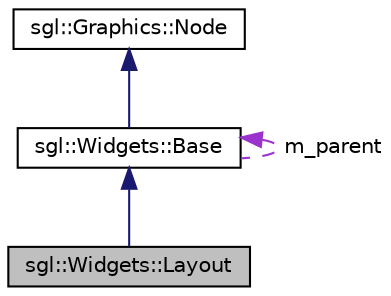 digraph "sgl::Widgets::Layout"
{
 // INTERACTIVE_SVG=YES
 // LATEX_PDF_SIZE
  edge [fontname="Helvetica",fontsize="10",labelfontname="Helvetica",labelfontsize="10"];
  node [fontname="Helvetica",fontsize="10",shape=record];
  Node1 [label="sgl::Widgets::Layout",height=0.2,width=0.4,color="black", fillcolor="grey75", style="filled", fontcolor="black",tooltip="A collection of widgets working together, graphically united."];
  Node2 -> Node1 [dir="back",color="midnightblue",fontsize="10",style="solid",fontname="Helvetica"];
  Node2 [label="sgl::Widgets::Base",height=0.2,width=0.4,color="black", fillcolor="white", style="filled",URL="$d3/dd0/classsgl_1_1Widgets_1_1Base.html",tooltip="Base class for all widgets."];
  Node3 -> Node2 [dir="back",color="midnightblue",fontsize="10",style="solid",fontname="Helvetica"];
  Node3 [label="sgl::Graphics::Node",height=0.2,width=0.4,color="black", fillcolor="white", style="filled",URL="$dc/dee/classsgl_1_1Graphics_1_1Node.html",tooltip="Abstract base class for a scene graph node."];
  Node2 -> Node2 [dir="back",color="darkorchid3",fontsize="10",style="dashed",label=" m_parent" ,fontname="Helvetica"];
}

